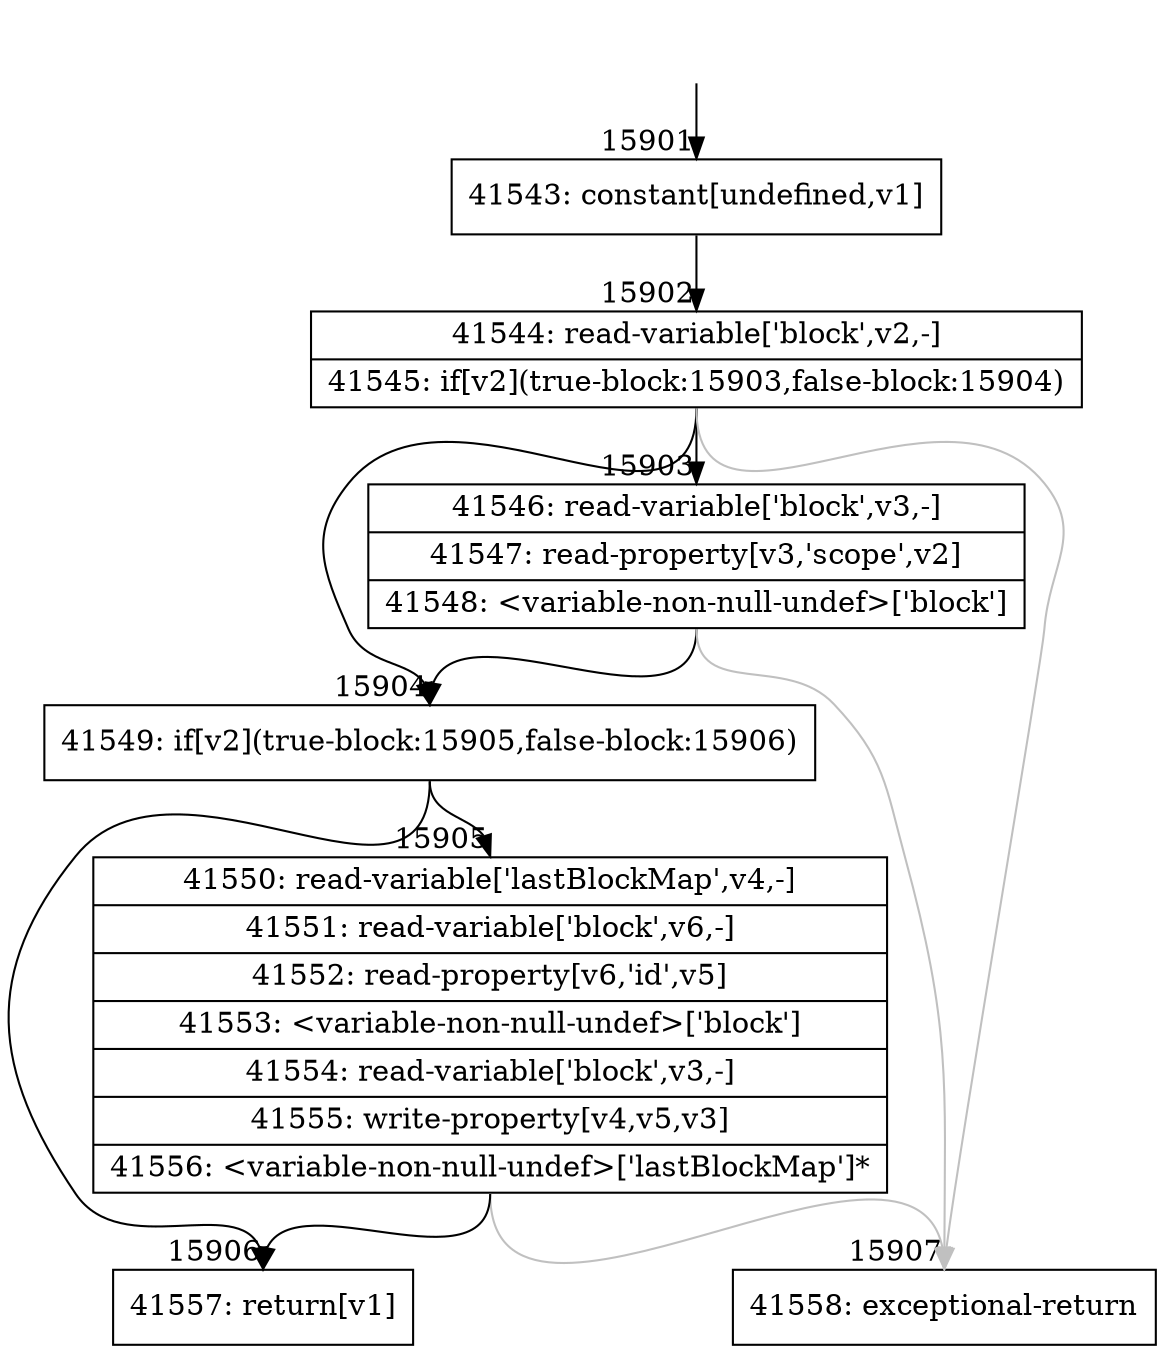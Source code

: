 digraph {
rankdir="TD"
BB_entry1282[shape=none,label=""];
BB_entry1282 -> BB15901 [tailport=s, headport=n, headlabel="    15901"]
BB15901 [shape=record label="{41543: constant[undefined,v1]}" ] 
BB15901 -> BB15902 [tailport=s, headport=n, headlabel="      15902"]
BB15902 [shape=record label="{41544: read-variable['block',v2,-]|41545: if[v2](true-block:15903,false-block:15904)}" ] 
BB15902 -> BB15904 [tailport=s, headport=n, headlabel="      15904"]
BB15902 -> BB15903 [tailport=s, headport=n, headlabel="      15903"]
BB15902 -> BB15907 [tailport=s, headport=n, color=gray, headlabel="      15907"]
BB15903 [shape=record label="{41546: read-variable['block',v3,-]|41547: read-property[v3,'scope',v2]|41548: \<variable-non-null-undef\>['block']}" ] 
BB15903 -> BB15904 [tailport=s, headport=n]
BB15903 -> BB15907 [tailport=s, headport=n, color=gray]
BB15904 [shape=record label="{41549: if[v2](true-block:15905,false-block:15906)}" ] 
BB15904 -> BB15905 [tailport=s, headport=n, headlabel="      15905"]
BB15904 -> BB15906 [tailport=s, headport=n, headlabel="      15906"]
BB15905 [shape=record label="{41550: read-variable['lastBlockMap',v4,-]|41551: read-variable['block',v6,-]|41552: read-property[v6,'id',v5]|41553: \<variable-non-null-undef\>['block']|41554: read-variable['block',v3,-]|41555: write-property[v4,v5,v3]|41556: \<variable-non-null-undef\>['lastBlockMap']*}" ] 
BB15905 -> BB15906 [tailport=s, headport=n]
BB15905 -> BB15907 [tailport=s, headport=n, color=gray]
BB15906 [shape=record label="{41557: return[v1]}" ] 
BB15907 [shape=record label="{41558: exceptional-return}" ] 
//#$~ 27142
}
